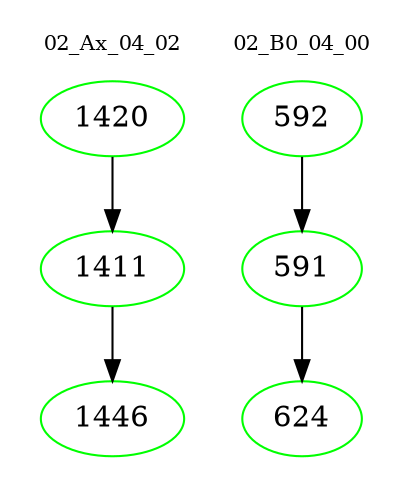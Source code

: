 digraph{
subgraph cluster_0 {
color = white
label = "02_Ax_04_02";
fontsize=10;
T0_1420 [label="1420", color="green"]
T0_1420 -> T0_1411 [color="black"]
T0_1411 [label="1411", color="green"]
T0_1411 -> T0_1446 [color="black"]
T0_1446 [label="1446", color="green"]
}
subgraph cluster_1 {
color = white
label = "02_B0_04_00";
fontsize=10;
T1_592 [label="592", color="green"]
T1_592 -> T1_591 [color="black"]
T1_591 [label="591", color="green"]
T1_591 -> T1_624 [color="black"]
T1_624 [label="624", color="green"]
}
}
